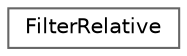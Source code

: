 digraph "Graphical Class Hierarchy"
{
 // INTERACTIVE_SVG=YES
 // LATEX_PDF_SIZE
  bgcolor="transparent";
  edge [fontname=Helvetica,fontsize=10,labelfontname=Helvetica,labelfontsize=10];
  node [fontname=Helvetica,fontsize=10,shape=box,height=0.2,width=0.4];
  rankdir="LR";
  Node0 [id="Node000000",label="FilterRelative",height=0.2,width=0.4,color="grey40", fillcolor="white", style="filled",URL="$d6/d9b/class_filter_relative.html",tooltip="The implementation of the \"relative\" filter."];
}
